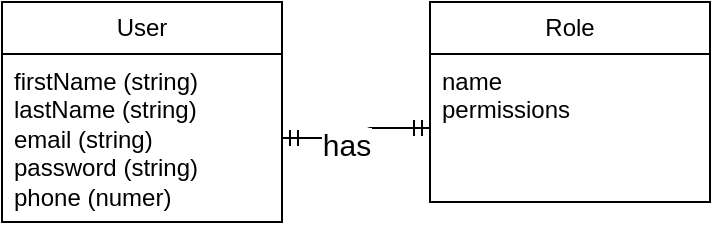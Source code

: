 <mxfile version="23.1.7" type="github">
  <diagram name="Page-1" id="NHcilMc50lBPF0jwCKvE">
    <mxGraphModel dx="880" dy="529" grid="1" gridSize="10" guides="1" tooltips="1" connect="1" arrows="1" fold="1" page="1" pageScale="1" pageWidth="827" pageHeight="1169" math="0" shadow="0">
      <root>
        <mxCell id="0" />
        <mxCell id="1" parent="0" />
        <mxCell id="TjEieBsBcoyyrpjg4sSu-1" value="User" style="swimlane;fontStyle=0;childLayout=stackLayout;horizontal=1;startSize=26;fillColor=none;horizontalStack=0;resizeParent=1;resizeParentMax=0;resizeLast=0;collapsible=1;marginBottom=0;whiteSpace=wrap;html=1;" parent="1" vertex="1">
          <mxGeometry x="200" y="80" width="140" height="110" as="geometry" />
        </mxCell>
        <mxCell id="TjEieBsBcoyyrpjg4sSu-2" value="firstName (string)&lt;br&gt;lastName (string)&lt;br&gt;email (string)&lt;br&gt;password (string)&lt;br&gt;phone (numer)" style="text;strokeColor=none;fillColor=none;align=left;verticalAlign=top;spacingLeft=4;spacingRight=4;overflow=hidden;rotatable=0;points=[[0,0.5],[1,0.5]];portConstraint=eastwest;whiteSpace=wrap;html=1;" parent="TjEieBsBcoyyrpjg4sSu-1" vertex="1">
          <mxGeometry y="26" width="140" height="84" as="geometry" />
        </mxCell>
        <mxCell id="yoadjGENFxD7IGxSiY7t-3" value="Role" style="swimlane;fontStyle=0;childLayout=stackLayout;horizontal=1;startSize=26;fillColor=none;horizontalStack=0;resizeParent=1;resizeParentMax=0;resizeLast=0;collapsible=1;marginBottom=0;whiteSpace=wrap;html=1;" vertex="1" parent="1">
          <mxGeometry x="414" y="80" width="140" height="100" as="geometry" />
        </mxCell>
        <mxCell id="yoadjGENFxD7IGxSiY7t-4" value="name&lt;br&gt;permissions" style="text;strokeColor=none;fillColor=none;align=left;verticalAlign=top;spacingLeft=4;spacingRight=4;overflow=hidden;rotatable=0;points=[[0,0.5],[1,0.5]];portConstraint=eastwest;whiteSpace=wrap;html=1;" vertex="1" parent="yoadjGENFxD7IGxSiY7t-3">
          <mxGeometry y="26" width="140" height="74" as="geometry" />
        </mxCell>
        <mxCell id="yoadjGENFxD7IGxSiY7t-5" value="" style="edgeStyle=entityRelationEdgeStyle;fontSize=12;html=1;endArrow=ERmandOne;startArrow=ERmandOne;rounded=0;entryX=0;entryY=0.5;entryDx=0;entryDy=0;exitX=1;exitY=0.5;exitDx=0;exitDy=0;" edge="1" parent="1" source="TjEieBsBcoyyrpjg4sSu-2" target="yoadjGENFxD7IGxSiY7t-4">
          <mxGeometry width="100" height="100" relative="1" as="geometry">
            <mxPoint x="360" y="330" as="sourcePoint" />
            <mxPoint x="460" y="230" as="targetPoint" />
          </mxGeometry>
        </mxCell>
        <mxCell id="yoadjGENFxD7IGxSiY7t-6" value="has" style="edgeLabel;html=1;align=center;verticalAlign=middle;resizable=0;points=[];fontSize=15;" vertex="1" connectable="0" parent="yoadjGENFxD7IGxSiY7t-5">
          <mxGeometry x="-0.189" y="-3" relative="1" as="geometry">
            <mxPoint as="offset" />
          </mxGeometry>
        </mxCell>
      </root>
    </mxGraphModel>
  </diagram>
</mxfile>
